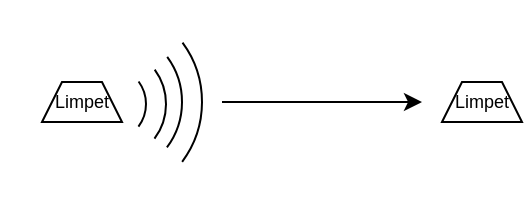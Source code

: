 <mxfile version="14.7.2" type="device"><diagram id="J6nEClNRZzNF_tR1fICS" name="Page-1"><mxGraphModel dx="569" dy="298" grid="1" gridSize="10" guides="1" tooltips="1" connect="1" arrows="1" fold="1" page="1" pageScale="1" pageWidth="827" pageHeight="1169" math="0" shadow="0"><root><mxCell id="0"/><mxCell id="1" parent="0"/><mxCell id="bSy1NxzHmuvAUc3BMwmg-1" value="Limpet" style="shape=trapezoid;perimeter=trapezoidPerimeter;whiteSpace=wrap;html=1;fixedSize=1;size=10;fontSize=9;" parent="1" vertex="1"><mxGeometry x="480" y="220" width="40" height="20" as="geometry"/></mxCell><mxCell id="bSy1NxzHmuvAUc3BMwmg-2" value="Limpet" style="shape=trapezoid;perimeter=trapezoidPerimeter;whiteSpace=wrap;html=1;fixedSize=1;size=10;fontSize=9;" parent="1" vertex="1"><mxGeometry x="280" y="220" width="40" height="20" as="geometry"/></mxCell><mxCell id="bSy1NxzHmuvAUc3BMwmg-3" value="" style="endArrow=classic;html=1;" parent="1" edge="1"><mxGeometry width="50" height="50" relative="1" as="geometry"><mxPoint x="370" y="230" as="sourcePoint"/><mxPoint x="470" y="230" as="targetPoint"/></mxGeometry></mxCell><mxCell id="bSy1NxzHmuvAUc3BMwmg-10" value="" style="group" parent="1" vertex="1" connectable="0"><mxGeometry x="260" y="180" width="100" height="100" as="geometry"/></mxCell><mxCell id="bSy1NxzHmuvAUc3BMwmg-6" value="" style="verticalLabelPosition=bottom;verticalAlign=top;html=1;shape=mxgraph.basic.arc;startAngle=0.149;endAngle=0.352;" parent="bSy1NxzHmuvAUc3BMwmg-10" vertex="1"><mxGeometry width="100" height="100" as="geometry"/></mxCell><mxCell id="bSy1NxzHmuvAUc3BMwmg-7" value="" style="verticalLabelPosition=bottom;verticalAlign=top;html=1;shape=mxgraph.basic.arc;startAngle=0.149;endAngle=0.352;" parent="bSy1NxzHmuvAUc3BMwmg-10" vertex="1"><mxGeometry x="14" y="12" width="76" height="76" as="geometry"/></mxCell><mxCell id="bSy1NxzHmuvAUc3BMwmg-8" value="" style="verticalLabelPosition=bottom;verticalAlign=top;html=1;shape=mxgraph.basic.arc;startAngle=0.149;endAngle=0.352;" parent="bSy1NxzHmuvAUc3BMwmg-10" vertex="1"><mxGeometry x="24" y="22" width="58" height="58" as="geometry"/></mxCell><mxCell id="bSy1NxzHmuvAUc3BMwmg-9" value="" style="verticalLabelPosition=bottom;verticalAlign=top;html=1;shape=mxgraph.basic.arc;startAngle=0.149;endAngle=0.352;" parent="bSy1NxzHmuvAUc3BMwmg-10" vertex="1"><mxGeometry x="34" y="32" width="38" height="38" as="geometry"/></mxCell></root></mxGraphModel></diagram></mxfile>
